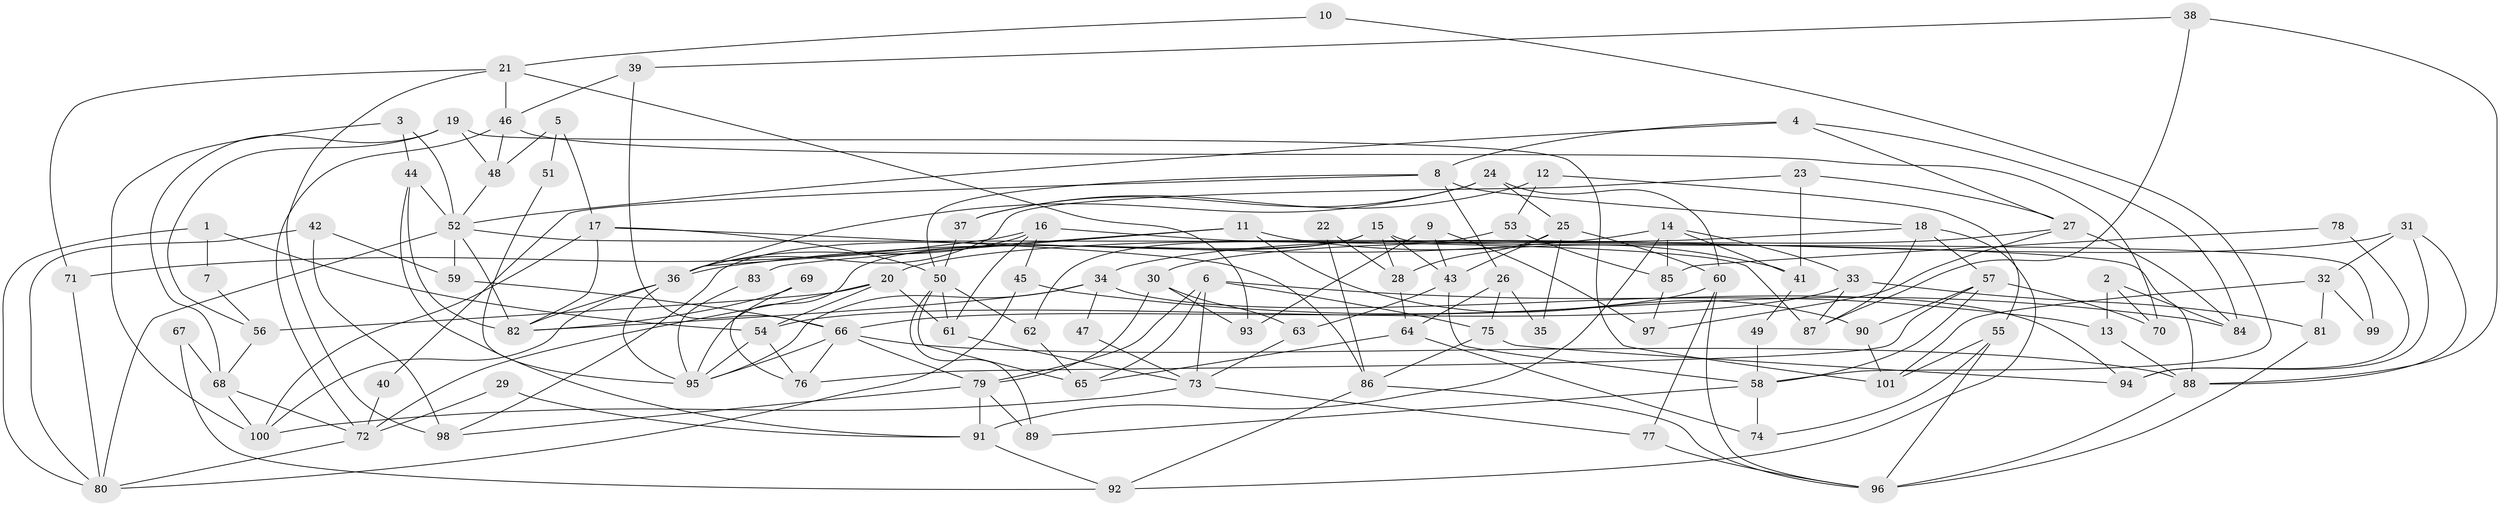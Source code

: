 // Generated by graph-tools (version 1.1) at 2025/14/03/09/25 04:14:55]
// undirected, 101 vertices, 202 edges
graph export_dot {
graph [start="1"]
  node [color=gray90,style=filled];
  1;
  2;
  3;
  4;
  5;
  6;
  7;
  8;
  9;
  10;
  11;
  12;
  13;
  14;
  15;
  16;
  17;
  18;
  19;
  20;
  21;
  22;
  23;
  24;
  25;
  26;
  27;
  28;
  29;
  30;
  31;
  32;
  33;
  34;
  35;
  36;
  37;
  38;
  39;
  40;
  41;
  42;
  43;
  44;
  45;
  46;
  47;
  48;
  49;
  50;
  51;
  52;
  53;
  54;
  55;
  56;
  57;
  58;
  59;
  60;
  61;
  62;
  63;
  64;
  65;
  66;
  67;
  68;
  69;
  70;
  71;
  72;
  73;
  74;
  75;
  76;
  77;
  78;
  79;
  80;
  81;
  82;
  83;
  84;
  85;
  86;
  87;
  88;
  89;
  90;
  91;
  92;
  93;
  94;
  95;
  96;
  97;
  98;
  99;
  100;
  101;
  1 -- 80;
  1 -- 54;
  1 -- 7;
  2 -- 13;
  2 -- 84;
  2 -- 70;
  3 -- 52;
  3 -- 100;
  3 -- 44;
  4 -- 84;
  4 -- 52;
  4 -- 8;
  4 -- 27;
  5 -- 17;
  5 -- 48;
  5 -- 51;
  6 -- 79;
  6 -- 75;
  6 -- 13;
  6 -- 65;
  6 -- 73;
  7 -- 56;
  8 -- 18;
  8 -- 26;
  8 -- 40;
  8 -- 50;
  9 -- 43;
  9 -- 93;
  9 -- 97;
  10 -- 21;
  10 -- 58;
  11 -- 36;
  11 -- 90;
  11 -- 41;
  11 -- 83;
  12 -- 37;
  12 -- 55;
  12 -- 53;
  13 -- 88;
  14 -- 36;
  14 -- 91;
  14 -- 33;
  14 -- 41;
  14 -- 85;
  15 -- 43;
  15 -- 28;
  15 -- 95;
  15 -- 98;
  15 -- 99;
  16 -- 36;
  16 -- 61;
  16 -- 45;
  16 -- 71;
  16 -- 87;
  17 -- 50;
  17 -- 86;
  17 -- 82;
  17 -- 100;
  18 -- 87;
  18 -- 20;
  18 -- 57;
  18 -- 92;
  19 -- 48;
  19 -- 68;
  19 -- 56;
  19 -- 101;
  20 -- 61;
  20 -- 56;
  20 -- 54;
  20 -- 72;
  21 -- 46;
  21 -- 98;
  21 -- 71;
  21 -- 93;
  22 -- 28;
  22 -- 86;
  23 -- 41;
  23 -- 36;
  23 -- 27;
  24 -- 36;
  24 -- 60;
  24 -- 25;
  24 -- 37;
  25 -- 60;
  25 -- 28;
  25 -- 35;
  25 -- 43;
  26 -- 75;
  26 -- 35;
  26 -- 64;
  27 -- 30;
  27 -- 84;
  27 -- 97;
  28 -- 64;
  29 -- 91;
  29 -- 72;
  30 -- 63;
  30 -- 79;
  30 -- 93;
  31 -- 88;
  31 -- 34;
  31 -- 32;
  31 -- 94;
  32 -- 101;
  32 -- 81;
  32 -- 99;
  33 -- 81;
  33 -- 54;
  33 -- 87;
  34 -- 95;
  34 -- 82;
  34 -- 47;
  34 -- 94;
  36 -- 95;
  36 -- 82;
  36 -- 100;
  37 -- 50;
  38 -- 39;
  38 -- 87;
  38 -- 88;
  39 -- 46;
  39 -- 66;
  40 -- 72;
  41 -- 49;
  42 -- 98;
  42 -- 59;
  42 -- 80;
  43 -- 58;
  43 -- 63;
  44 -- 52;
  44 -- 82;
  44 -- 91;
  45 -- 80;
  45 -- 84;
  46 -- 72;
  46 -- 70;
  46 -- 48;
  47 -- 73;
  48 -- 52;
  49 -- 58;
  50 -- 65;
  50 -- 61;
  50 -- 62;
  50 -- 89;
  51 -- 95;
  52 -- 80;
  52 -- 82;
  52 -- 59;
  52 -- 88;
  53 -- 85;
  53 -- 62;
  54 -- 76;
  54 -- 95;
  55 -- 96;
  55 -- 74;
  55 -- 101;
  56 -- 68;
  57 -- 76;
  57 -- 58;
  57 -- 70;
  57 -- 90;
  58 -- 89;
  58 -- 74;
  59 -- 66;
  60 -- 66;
  60 -- 77;
  60 -- 96;
  61 -- 73;
  62 -- 65;
  63 -- 73;
  64 -- 65;
  64 -- 74;
  66 -- 95;
  66 -- 88;
  66 -- 76;
  66 -- 79;
  67 -- 92;
  67 -- 68;
  68 -- 100;
  68 -- 72;
  69 -- 76;
  69 -- 82;
  71 -- 80;
  72 -- 80;
  73 -- 100;
  73 -- 77;
  75 -- 86;
  75 -- 94;
  77 -- 96;
  78 -- 94;
  78 -- 85;
  79 -- 89;
  79 -- 91;
  79 -- 98;
  81 -- 96;
  83 -- 95;
  85 -- 97;
  86 -- 92;
  86 -- 96;
  88 -- 96;
  90 -- 101;
  91 -- 92;
}
